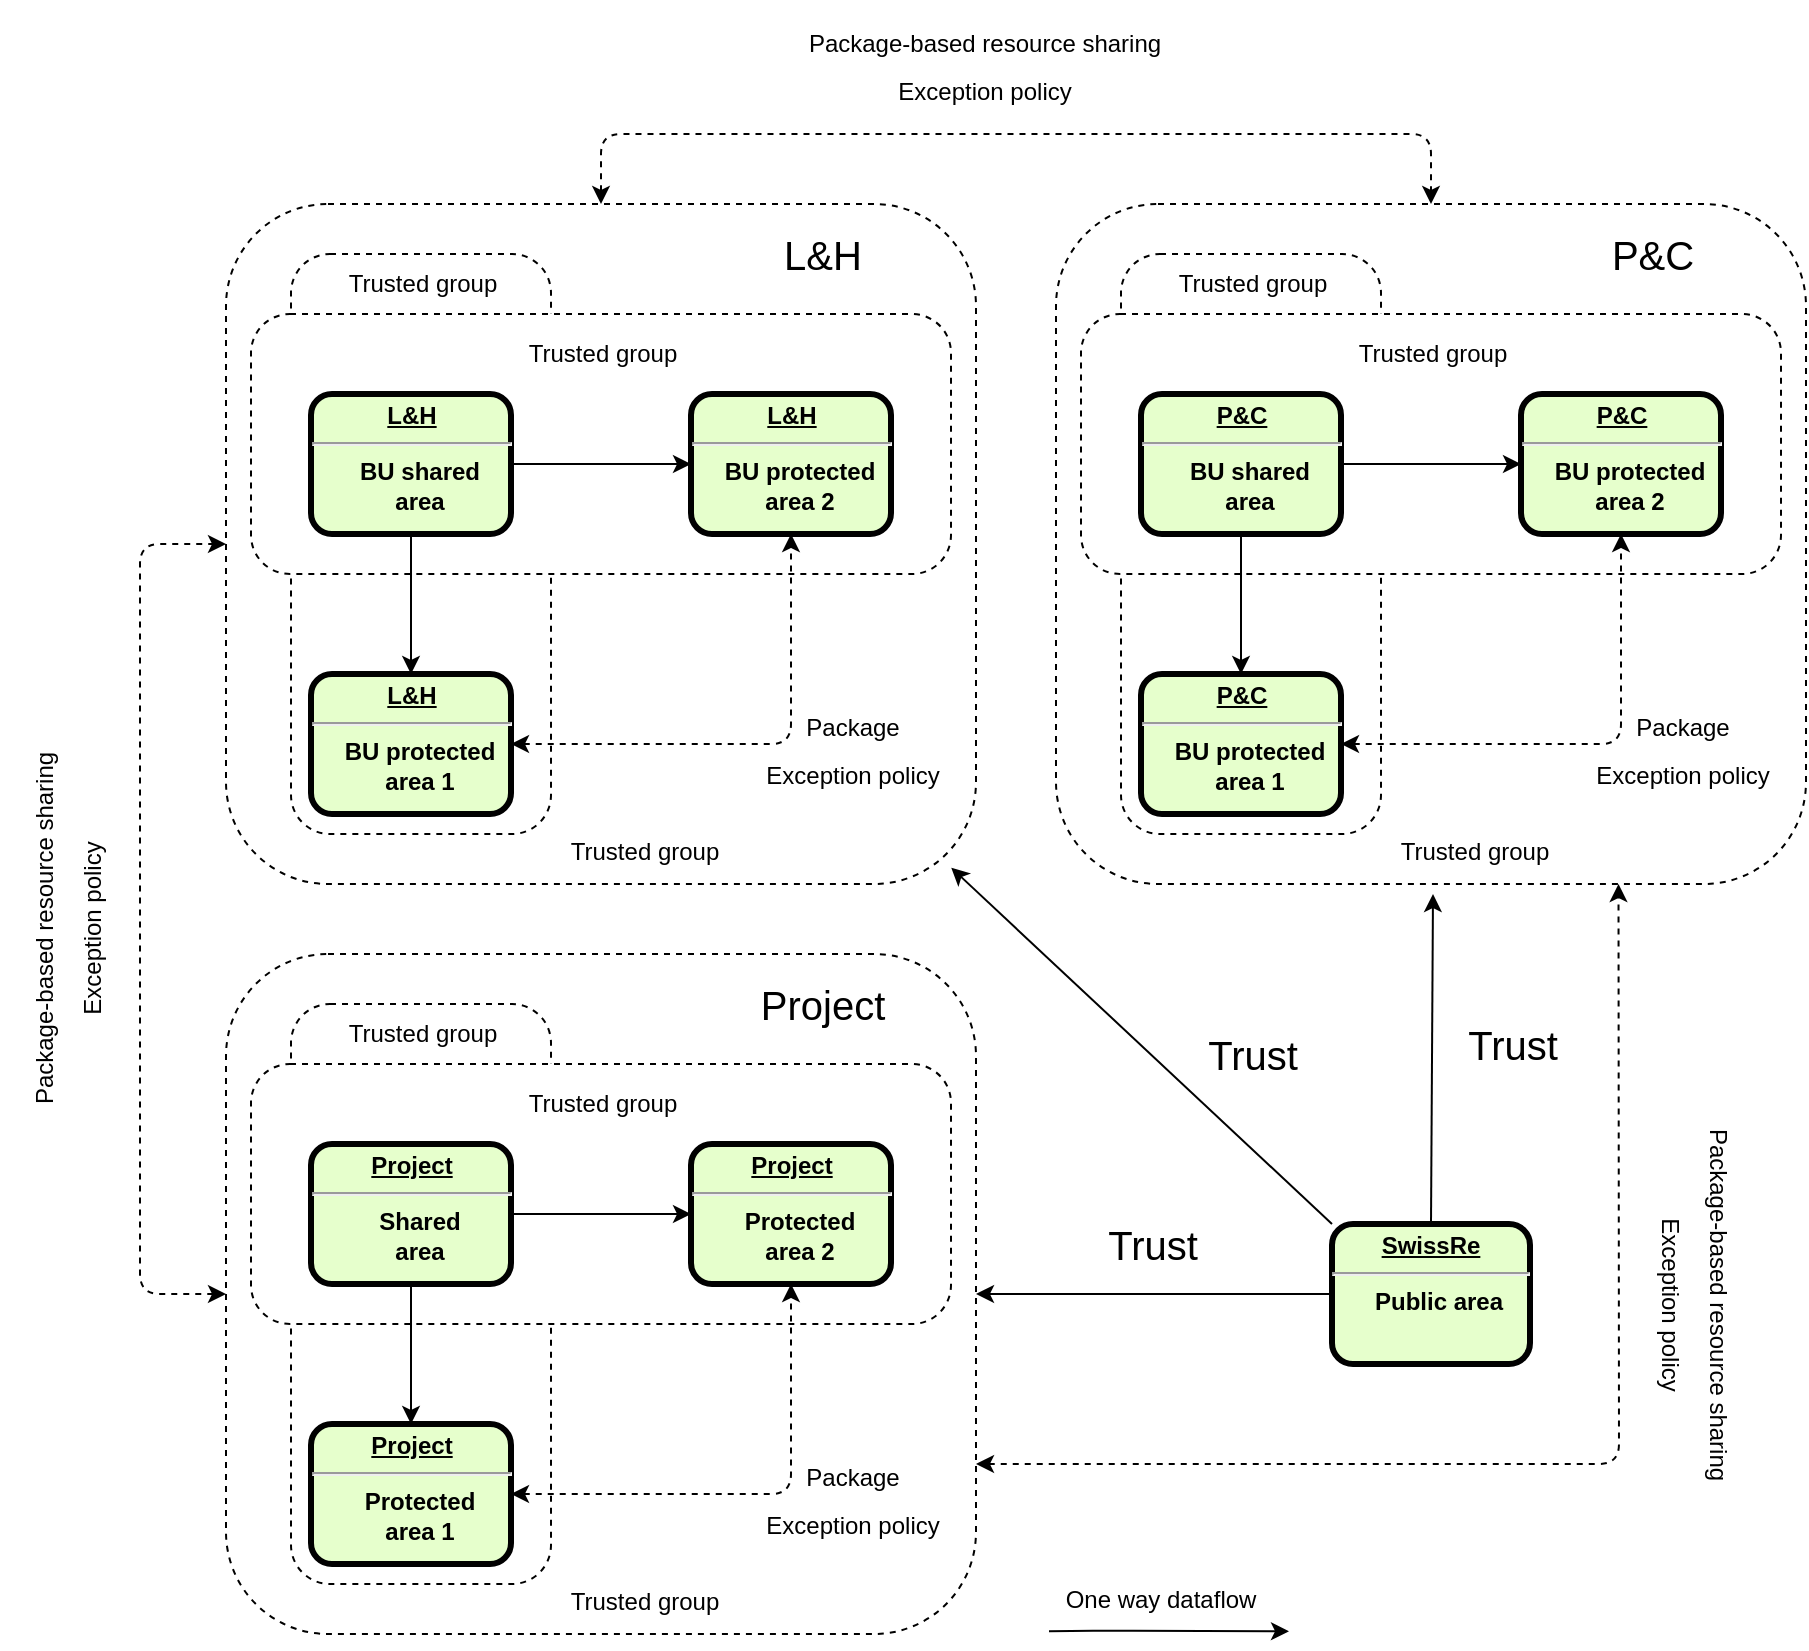 <mxfile version="14.4.2" type="github">
  <diagram name="Page-1" id="c7558073-3199-34d8-9f00-42111426c3f3">
    <mxGraphModel dx="1703" dy="687" grid="0" gridSize="10" guides="1" tooltips="1" connect="1" arrows="1" fold="1" page="1" pageScale="1" pageWidth="826" pageHeight="1169" background="#ffffff" math="0" shadow="0">
      <root>
        <mxCell id="0" />
        <mxCell id="1" parent="0" />
        <mxCell id="P1ETKW7xS4ezUGH-ev0N-116" value="" style="rounded=1;whiteSpace=wrap;html=1;dashed=1;" vertex="1" parent="1">
          <mxGeometry x="197" y="506" width="375" height="340" as="geometry" />
        </mxCell>
        <mxCell id="P1ETKW7xS4ezUGH-ev0N-103" value="" style="rounded=1;whiteSpace=wrap;html=1;dashed=1;" vertex="1" parent="1">
          <mxGeometry x="229.5" y="531" width="130" height="290" as="geometry" />
        </mxCell>
        <mxCell id="P1ETKW7xS4ezUGH-ev0N-111" value="" style="rounded=1;whiteSpace=wrap;html=1;dashed=1;" vertex="1" parent="1">
          <mxGeometry x="209.5" y="561" width="350" height="130" as="geometry" />
        </mxCell>
        <mxCell id="P1ETKW7xS4ezUGH-ev0N-105" value="" style="edgeStyle=orthogonalEdgeStyle;rounded=0;orthogonalLoop=1;jettySize=auto;html=1;" edge="1" parent="1" source="10" target="P1ETKW7xS4ezUGH-ev0N-100">
          <mxGeometry relative="1" as="geometry" />
        </mxCell>
        <mxCell id="P1ETKW7xS4ezUGH-ev0N-113" value="" style="edgeStyle=orthogonalEdgeStyle;rounded=0;orthogonalLoop=1;jettySize=auto;html=1;exitX=1;exitY=0.5;exitDx=0;exitDy=0;entryX=0;entryY=0.5;entryDx=0;entryDy=0;" edge="1" parent="1" source="10" target="P1ETKW7xS4ezUGH-ev0N-102">
          <mxGeometry relative="1" as="geometry" />
        </mxCell>
        <mxCell id="10" value="&lt;p style=&quot;margin: 4px 0px 0px ; text-decoration: underline&quot;&gt;&lt;strong&gt;L&amp;amp;H&lt;/strong&gt;&lt;/p&gt;&lt;hr&gt;&lt;p style=&quot;margin: 0px ; margin-left: 8px&quot;&gt;BU shared&lt;/p&gt;&lt;p style=&quot;margin: 0px ; margin-left: 8px&quot;&gt;area&lt;/p&gt;" style="verticalAlign=middle;align=center;overflow=fill;fontSize=12;fontFamily=Helvetica;html=1;rounded=1;fontStyle=1;strokeWidth=3;fillColor=#E6FFCC" parent="1" vertex="1">
          <mxGeometry x="239.5" y="601" width="100" height="70" as="geometry" />
        </mxCell>
        <mxCell id="P1ETKW7xS4ezUGH-ev0N-100" value="&lt;p style=&quot;margin: 0px ; margin-top: 4px ; text-align: center ; text-decoration: underline&quot;&gt;L&amp;amp;H&lt;/p&gt;&lt;hr&gt;&lt;p style=&quot;margin: 0px ; margin-left: 8px&quot;&gt;BU protected&lt;/p&gt;&lt;p style=&quot;margin: 0px ; margin-left: 8px&quot;&gt;area 1&lt;/p&gt;" style="verticalAlign=middle;align=center;overflow=fill;fontSize=12;fontFamily=Helvetica;html=1;rounded=1;fontStyle=1;strokeWidth=3;fillColor=#E6FFCC" vertex="1" parent="1">
          <mxGeometry x="239.5" y="741" width="100" height="70" as="geometry" />
        </mxCell>
        <mxCell id="P1ETKW7xS4ezUGH-ev0N-102" value="&lt;p style=&quot;margin: 0px ; margin-top: 4px ; text-align: center ; text-decoration: underline&quot;&gt;L&amp;amp;H&lt;/p&gt;&lt;hr&gt;&lt;p style=&quot;margin: 0px ; margin-left: 8px&quot;&gt;BU protected&lt;/p&gt;&lt;p style=&quot;margin: 0px ; margin-left: 8px&quot;&gt;area 2&lt;/p&gt;" style="verticalAlign=middle;align=center;overflow=fill;fontSize=12;fontFamily=Helvetica;html=1;rounded=1;fontStyle=1;strokeWidth=3;fillColor=#E6FFCC" vertex="1" parent="1">
          <mxGeometry x="429.5" y="601" width="100" height="70" as="geometry" />
        </mxCell>
        <mxCell id="P1ETKW7xS4ezUGH-ev0N-104" value="Trusted group" style="text;html=1;align=center;verticalAlign=middle;resizable=0;points=[];autosize=1;" vertex="1" parent="1">
          <mxGeometry x="249.5" y="536" width="90" height="20" as="geometry" />
        </mxCell>
        <mxCell id="P1ETKW7xS4ezUGH-ev0N-112" value="Trusted group" style="text;html=1;align=center;verticalAlign=middle;resizable=0;points=[];autosize=1;" vertex="1" parent="1">
          <mxGeometry x="339.5" y="571" width="90" height="20" as="geometry" />
        </mxCell>
        <mxCell id="P1ETKW7xS4ezUGH-ev0N-117" value="L&amp;amp;H" style="text;html=1;align=center;verticalAlign=middle;resizable=0;points=[];autosize=1;strokeWidth=1;fontSize=20;" vertex="1" parent="1">
          <mxGeometry x="469.5" y="516" width="50" height="30" as="geometry" />
        </mxCell>
        <mxCell id="P1ETKW7xS4ezUGH-ev0N-119" value="&lt;font style=&quot;font-size: 12px&quot;&gt;Trusted group&lt;/font&gt;" style="text;html=1;align=center;verticalAlign=middle;resizable=0;points=[];autosize=1;fontSize=20;" vertex="1" parent="1">
          <mxGeometry x="360.5" y="811" width="90" height="30" as="geometry" />
        </mxCell>
        <mxCell id="P1ETKW7xS4ezUGH-ev0N-125" value="" style="endArrow=classic;html=1;fontSize=20;" edge="1" parent="1">
          <mxGeometry width="50" height="50" relative="1" as="geometry">
            <mxPoint x="608.5" y="1219.66" as="sourcePoint" />
            <mxPoint x="728.5" y="1219.66" as="targetPoint" />
            <Array as="points">
              <mxPoint x="640.5" y="1219.33" />
            </Array>
          </mxGeometry>
        </mxCell>
        <mxCell id="P1ETKW7xS4ezUGH-ev0N-126" value="&lt;font style=&quot;font-size: 12px&quot;&gt;One way dataflow&lt;/font&gt;" style="text;html=1;align=center;verticalAlign=middle;resizable=0;points=[];autosize=1;fontSize=20;" vertex="1" parent="1">
          <mxGeometry x="611.5" y="1184.66" width="105" height="31" as="geometry" />
        </mxCell>
        <mxCell id="P1ETKW7xS4ezUGH-ev0N-127" value="" style="rounded=1;whiteSpace=wrap;html=1;dashed=1;" vertex="1" parent="1">
          <mxGeometry x="612" y="506" width="375" height="340" as="geometry" />
        </mxCell>
        <mxCell id="P1ETKW7xS4ezUGH-ev0N-128" value="" style="rounded=1;whiteSpace=wrap;html=1;dashed=1;" vertex="1" parent="1">
          <mxGeometry x="644.5" y="531" width="130" height="290" as="geometry" />
        </mxCell>
        <mxCell id="P1ETKW7xS4ezUGH-ev0N-129" value="" style="rounded=1;whiteSpace=wrap;html=1;dashed=1;" vertex="1" parent="1">
          <mxGeometry x="624.5" y="561" width="350" height="130" as="geometry" />
        </mxCell>
        <mxCell id="P1ETKW7xS4ezUGH-ev0N-130" value="" style="edgeStyle=orthogonalEdgeStyle;rounded=0;orthogonalLoop=1;jettySize=auto;html=1;" edge="1" parent="1" source="P1ETKW7xS4ezUGH-ev0N-132" target="P1ETKW7xS4ezUGH-ev0N-133">
          <mxGeometry relative="1" as="geometry" />
        </mxCell>
        <mxCell id="P1ETKW7xS4ezUGH-ev0N-131" value="" style="edgeStyle=orthogonalEdgeStyle;rounded=0;orthogonalLoop=1;jettySize=auto;html=1;exitX=1;exitY=0.5;exitDx=0;exitDy=0;entryX=0;entryY=0.5;entryDx=0;entryDy=0;" edge="1" parent="1" source="P1ETKW7xS4ezUGH-ev0N-132" target="P1ETKW7xS4ezUGH-ev0N-137">
          <mxGeometry relative="1" as="geometry" />
        </mxCell>
        <mxCell id="P1ETKW7xS4ezUGH-ev0N-132" value="&lt;p style=&quot;margin: 4px 0px 0px ; text-decoration: underline&quot;&gt;P&amp;amp;C&lt;/p&gt;&lt;hr&gt;&lt;p style=&quot;margin: 0px ; margin-left: 8px&quot;&gt;BU shared&lt;/p&gt;&lt;p style=&quot;margin: 0px ; margin-left: 8px&quot;&gt;area&lt;/p&gt;" style="verticalAlign=middle;align=center;overflow=fill;fontSize=12;fontFamily=Helvetica;html=1;rounded=1;fontStyle=1;strokeWidth=3;fillColor=#E6FFCC" vertex="1" parent="1">
          <mxGeometry x="654.5" y="601" width="100" height="70" as="geometry" />
        </mxCell>
        <mxCell id="P1ETKW7xS4ezUGH-ev0N-133" value="&lt;p style=&quot;margin: 0px ; margin-top: 4px ; text-align: center ; text-decoration: underline&quot;&gt;P&amp;amp;C&lt;/p&gt;&lt;hr&gt;&lt;p style=&quot;margin: 0px ; margin-left: 8px&quot;&gt;BU protected&lt;/p&gt;&lt;p style=&quot;margin: 0px ; margin-left: 8px&quot;&gt;area 1&lt;/p&gt;" style="verticalAlign=middle;align=center;overflow=fill;fontSize=12;fontFamily=Helvetica;html=1;rounded=1;fontStyle=1;strokeWidth=3;fillColor=#E6FFCC" vertex="1" parent="1">
          <mxGeometry x="654.5" y="741" width="100" height="70" as="geometry" />
        </mxCell>
        <mxCell id="P1ETKW7xS4ezUGH-ev0N-137" value="&lt;p style=&quot;margin: 0px ; margin-top: 4px ; text-align: center ; text-decoration: underline&quot;&gt;P&amp;amp;C&lt;/p&gt;&lt;hr&gt;&lt;p style=&quot;margin: 0px ; margin-left: 8px&quot;&gt;BU protected&lt;/p&gt;&lt;p style=&quot;margin: 0px ; margin-left: 8px&quot;&gt;area 2&lt;/p&gt;" style="verticalAlign=middle;align=center;overflow=fill;fontSize=12;fontFamily=Helvetica;html=1;rounded=1;fontStyle=1;strokeWidth=3;fillColor=#E6FFCC" vertex="1" parent="1">
          <mxGeometry x="844.5" y="601" width="100" height="70" as="geometry" />
        </mxCell>
        <mxCell id="P1ETKW7xS4ezUGH-ev0N-138" value="Trusted group" style="text;html=1;align=center;verticalAlign=middle;resizable=0;points=[];autosize=1;" vertex="1" parent="1">
          <mxGeometry x="664.5" y="536" width="90" height="20" as="geometry" />
        </mxCell>
        <mxCell id="P1ETKW7xS4ezUGH-ev0N-139" value="Trusted group" style="text;html=1;align=center;verticalAlign=middle;resizable=0;points=[];autosize=1;" vertex="1" parent="1">
          <mxGeometry x="754.5" y="571" width="90" height="20" as="geometry" />
        </mxCell>
        <mxCell id="P1ETKW7xS4ezUGH-ev0N-140" value="P&amp;amp;C" style="text;html=1;align=center;verticalAlign=middle;resizable=0;points=[];autosize=1;strokeWidth=1;fontSize=20;" vertex="1" parent="1">
          <mxGeometry x="879.5" y="516" width="60" height="30" as="geometry" />
        </mxCell>
        <mxCell id="P1ETKW7xS4ezUGH-ev0N-141" value="&lt;font style=&quot;font-size: 12px&quot;&gt;Trusted group&lt;/font&gt;" style="text;html=1;align=center;verticalAlign=middle;resizable=0;points=[];autosize=1;fontSize=20;" vertex="1" parent="1">
          <mxGeometry x="775.5" y="811" width="90" height="30" as="geometry" />
        </mxCell>
        <mxCell id="P1ETKW7xS4ezUGH-ev0N-142" value="" style="endArrow=classic;html=1;fontSize=20;exitX=0;exitY=0;exitDx=0;exitDy=0;entryX=0.967;entryY=0.976;entryDx=0;entryDy=0;entryPerimeter=0;" edge="1" parent="1" source="P1ETKW7xS4ezUGH-ev0N-159" target="P1ETKW7xS4ezUGH-ev0N-116">
          <mxGeometry width="50" height="50" relative="1" as="geometry">
            <mxPoint x="739.5" y="1001.0" as="sourcePoint" />
            <mxPoint x="649.5" y="931" as="targetPoint" />
          </mxGeometry>
        </mxCell>
        <mxCell id="P1ETKW7xS4ezUGH-ev0N-143" value="" style="rounded=1;whiteSpace=wrap;html=1;dashed=1;" vertex="1" parent="1">
          <mxGeometry x="197" y="881" width="375" height="340" as="geometry" />
        </mxCell>
        <mxCell id="P1ETKW7xS4ezUGH-ev0N-144" value="" style="rounded=1;whiteSpace=wrap;html=1;dashed=1;" vertex="1" parent="1">
          <mxGeometry x="229.5" y="906" width="130" height="290" as="geometry" />
        </mxCell>
        <mxCell id="P1ETKW7xS4ezUGH-ev0N-145" value="" style="rounded=1;whiteSpace=wrap;html=1;dashed=1;" vertex="1" parent="1">
          <mxGeometry x="209.5" y="936" width="350" height="130" as="geometry" />
        </mxCell>
        <mxCell id="P1ETKW7xS4ezUGH-ev0N-146" value="" style="edgeStyle=orthogonalEdgeStyle;rounded=0;orthogonalLoop=1;jettySize=auto;html=1;" edge="1" parent="1" source="P1ETKW7xS4ezUGH-ev0N-148" target="P1ETKW7xS4ezUGH-ev0N-149">
          <mxGeometry relative="1" as="geometry" />
        </mxCell>
        <mxCell id="P1ETKW7xS4ezUGH-ev0N-147" value="" style="edgeStyle=orthogonalEdgeStyle;rounded=0;orthogonalLoop=1;jettySize=auto;html=1;exitX=1;exitY=0.5;exitDx=0;exitDy=0;entryX=0;entryY=0.5;entryDx=0;entryDy=0;" edge="1" parent="1" source="P1ETKW7xS4ezUGH-ev0N-148" target="P1ETKW7xS4ezUGH-ev0N-153">
          <mxGeometry relative="1" as="geometry" />
        </mxCell>
        <mxCell id="P1ETKW7xS4ezUGH-ev0N-148" value="&lt;p style=&quot;margin: 4px 0px 0px ; text-decoration: underline&quot;&gt;Project&lt;/p&gt;&lt;hr&gt;&lt;p style=&quot;margin: 0px ; margin-left: 8px&quot;&gt;Shared&lt;/p&gt;&lt;p style=&quot;margin: 0px ; margin-left: 8px&quot;&gt;area&lt;/p&gt;" style="verticalAlign=middle;align=center;overflow=fill;fontSize=12;fontFamily=Helvetica;html=1;rounded=1;fontStyle=1;strokeWidth=3;fillColor=#E6FFCC" vertex="1" parent="1">
          <mxGeometry x="239.5" y="976" width="100" height="70" as="geometry" />
        </mxCell>
        <mxCell id="P1ETKW7xS4ezUGH-ev0N-149" value="&lt;p style=&quot;margin: 0px ; margin-top: 4px ; text-align: center ; text-decoration: underline&quot;&gt;Project&lt;/p&gt;&lt;hr&gt;&lt;p style=&quot;margin: 0px ; margin-left: 8px&quot;&gt;Protected&lt;/p&gt;&lt;p style=&quot;margin: 0px ; margin-left: 8px&quot;&gt;area 1&lt;/p&gt;" style="verticalAlign=middle;align=center;overflow=fill;fontSize=12;fontFamily=Helvetica;html=1;rounded=1;fontStyle=1;strokeWidth=3;fillColor=#E6FFCC" vertex="1" parent="1">
          <mxGeometry x="239.5" y="1116" width="100" height="70" as="geometry" />
        </mxCell>
        <mxCell id="P1ETKW7xS4ezUGH-ev0N-153" value="&lt;p style=&quot;margin: 0px ; margin-top: 4px ; text-align: center ; text-decoration: underline&quot;&gt;Project&lt;/p&gt;&lt;hr&gt;&lt;p style=&quot;margin: 0px ; margin-left: 8px&quot;&gt;Protected&lt;/p&gt;&lt;p style=&quot;margin: 0px ; margin-left: 8px&quot;&gt;area 2&lt;/p&gt;" style="verticalAlign=middle;align=center;overflow=fill;fontSize=12;fontFamily=Helvetica;html=1;rounded=1;fontStyle=1;strokeWidth=3;fillColor=#E6FFCC" vertex="1" parent="1">
          <mxGeometry x="429.5" y="976" width="100" height="70" as="geometry" />
        </mxCell>
        <mxCell id="P1ETKW7xS4ezUGH-ev0N-154" value="Trusted group" style="text;html=1;align=center;verticalAlign=middle;resizable=0;points=[];autosize=1;" vertex="1" parent="1">
          <mxGeometry x="249.5" y="911" width="90" height="20" as="geometry" />
        </mxCell>
        <mxCell id="P1ETKW7xS4ezUGH-ev0N-155" value="Trusted group" style="text;html=1;align=center;verticalAlign=middle;resizable=0;points=[];autosize=1;" vertex="1" parent="1">
          <mxGeometry x="339.5" y="946" width="90" height="20" as="geometry" />
        </mxCell>
        <mxCell id="P1ETKW7xS4ezUGH-ev0N-156" value="Project" style="text;html=1;align=center;verticalAlign=middle;resizable=0;points=[];autosize=1;strokeWidth=1;fontSize=20;" vertex="1" parent="1">
          <mxGeometry x="454.5" y="891" width="80" height="30" as="geometry" />
        </mxCell>
        <mxCell id="P1ETKW7xS4ezUGH-ev0N-157" value="&lt;font style=&quot;font-size: 12px&quot;&gt;Trusted group&lt;/font&gt;" style="text;html=1;align=center;verticalAlign=middle;resizable=0;points=[];autosize=1;fontSize=20;" vertex="1" parent="1">
          <mxGeometry x="360.5" y="1186" width="90" height="30" as="geometry" />
        </mxCell>
        <mxCell id="P1ETKW7xS4ezUGH-ev0N-159" value="&lt;p style=&quot;margin: 0px ; margin-top: 4px ; text-align: center ; text-decoration: underline&quot;&gt;SwissRe&lt;/p&gt;&lt;hr&gt;&lt;p style=&quot;margin: 0px ; margin-left: 8px&quot;&gt;Public area&lt;/p&gt;" style="verticalAlign=middle;align=center;overflow=fill;fontSize=12;fontFamily=Helvetica;html=1;rounded=1;fontStyle=1;strokeWidth=3;fillColor=#E6FFCC" vertex="1" parent="1">
          <mxGeometry x="750" y="1016" width="99" height="70" as="geometry" />
        </mxCell>
        <mxCell id="P1ETKW7xS4ezUGH-ev0N-160" value="" style="endArrow=classic;html=1;fontSize=20;exitX=0.5;exitY=0;exitDx=0;exitDy=0;" edge="1" parent="1" source="P1ETKW7xS4ezUGH-ev0N-159">
          <mxGeometry width="50" height="50" relative="1" as="geometry">
            <mxPoint x="854.87" y="999.16" as="sourcePoint" />
            <mxPoint x="800.5" y="851" as="targetPoint" />
          </mxGeometry>
        </mxCell>
        <mxCell id="P1ETKW7xS4ezUGH-ev0N-161" value="" style="endArrow=classic;html=1;fontSize=20;exitX=0;exitY=0.5;exitDx=0;exitDy=0;entryX=1;entryY=0.5;entryDx=0;entryDy=0;" edge="1" parent="1" source="P1ETKW7xS4ezUGH-ev0N-159" target="P1ETKW7xS4ezUGH-ev0N-143">
          <mxGeometry width="50" height="50" relative="1" as="geometry">
            <mxPoint x="809.5" y="1026" as="sourcePoint" />
            <mxPoint x="810.5" y="861" as="targetPoint" />
          </mxGeometry>
        </mxCell>
        <mxCell id="P1ETKW7xS4ezUGH-ev0N-162" value="Trust" style="text;html=1;align=center;verticalAlign=middle;resizable=0;points=[];autosize=1;fontSize=20;" vertex="1" parent="1">
          <mxGeometry x="809.5" y="911" width="60" height="30" as="geometry" />
        </mxCell>
        <mxCell id="P1ETKW7xS4ezUGH-ev0N-163" value="Trust" style="text;html=1;align=center;verticalAlign=middle;resizable=0;points=[];autosize=1;fontSize=20;" vertex="1" parent="1">
          <mxGeometry x="679.5" y="916" width="60" height="30" as="geometry" />
        </mxCell>
        <mxCell id="P1ETKW7xS4ezUGH-ev0N-164" value="Trust" style="text;html=1;align=center;verticalAlign=middle;resizable=0;points=[];autosize=1;fontSize=20;" vertex="1" parent="1">
          <mxGeometry x="629.5" y="1011" width="60" height="30" as="geometry" />
        </mxCell>
        <mxCell id="P1ETKW7xS4ezUGH-ev0N-166" value="&lt;font style=&quot;font-size: 12px&quot;&gt;Package-based resource sharing&lt;br&gt;Exception policy&lt;/font&gt;" style="text;html=1;align=center;verticalAlign=middle;resizable=0;points=[];autosize=1;fontSize=20;" vertex="1" parent="1">
          <mxGeometry x="481" y="404" width="190" height="60" as="geometry" />
        </mxCell>
        <mxCell id="P1ETKW7xS4ezUGH-ev0N-168" value="&lt;font style=&quot;font-size: 12px&quot;&gt;Package&lt;br&gt;Exception policy&lt;/font&gt;" style="text;html=1;align=center;verticalAlign=middle;resizable=0;points=[];autosize=1;fontSize=20;" vertex="1" parent="1">
          <mxGeometry x="459.5" y="746" width="100" height="60" as="geometry" />
        </mxCell>
        <mxCell id="P1ETKW7xS4ezUGH-ev0N-170" value="" style="endArrow=classic;startArrow=classic;html=1;dashed=1;fontSize=20;exitX=0.5;exitY=0;exitDx=0;exitDy=0;entryX=0.5;entryY=0;entryDx=0;entryDy=0;" edge="1" parent="1" source="P1ETKW7xS4ezUGH-ev0N-116" target="P1ETKW7xS4ezUGH-ev0N-127">
          <mxGeometry width="50" height="50" relative="1" as="geometry">
            <mxPoint x="289.5" y="471" as="sourcePoint" />
            <mxPoint x="339.5" y="421" as="targetPoint" />
            <Array as="points">
              <mxPoint x="384.5" y="471" />
              <mxPoint x="589.5" y="471" />
              <mxPoint x="799.5" y="471" />
            </Array>
          </mxGeometry>
        </mxCell>
        <mxCell id="P1ETKW7xS4ezUGH-ev0N-173" value="" style="endArrow=classic;startArrow=classic;html=1;dashed=1;fontSize=20;exitX=1;exitY=0.5;exitDx=0;exitDy=0;entryX=0.5;entryY=1;entryDx=0;entryDy=0;" edge="1" parent="1" source="P1ETKW7xS4ezUGH-ev0N-100" target="P1ETKW7xS4ezUGH-ev0N-102">
          <mxGeometry width="50" height="50" relative="1" as="geometry">
            <mxPoint x="394.5" y="516" as="sourcePoint" />
            <mxPoint x="809.5" y="516" as="targetPoint" />
            <Array as="points">
              <mxPoint x="479.5" y="776" />
            </Array>
          </mxGeometry>
        </mxCell>
        <mxCell id="P1ETKW7xS4ezUGH-ev0N-175" value="&lt;font style=&quot;font-size: 12px&quot;&gt;Package&lt;br&gt;Exception policy&lt;/font&gt;" style="text;html=1;align=center;verticalAlign=middle;resizable=0;points=[];autosize=1;fontSize=20;" vertex="1" parent="1">
          <mxGeometry x="874.5" y="746" width="100" height="60" as="geometry" />
        </mxCell>
        <mxCell id="P1ETKW7xS4ezUGH-ev0N-176" value="" style="endArrow=classic;startArrow=classic;html=1;dashed=1;fontSize=20;exitX=1;exitY=0.5;exitDx=0;exitDy=0;entryX=0.5;entryY=1;entryDx=0;entryDy=0;" edge="1" parent="1">
          <mxGeometry width="50" height="50" relative="1" as="geometry">
            <mxPoint x="754.5" y="776" as="sourcePoint" />
            <mxPoint x="894.5" y="671" as="targetPoint" />
            <Array as="points">
              <mxPoint x="894.5" y="776" />
            </Array>
          </mxGeometry>
        </mxCell>
        <mxCell id="P1ETKW7xS4ezUGH-ev0N-177" value="&lt;font style=&quot;font-size: 12px&quot;&gt;Package&lt;br&gt;Exception policy&lt;/font&gt;" style="text;html=1;align=center;verticalAlign=middle;resizable=0;points=[];autosize=1;fontSize=20;" vertex="1" parent="1">
          <mxGeometry x="459.5" y="1121" width="100" height="60" as="geometry" />
        </mxCell>
        <mxCell id="P1ETKW7xS4ezUGH-ev0N-178" value="" style="endArrow=classic;startArrow=classic;html=1;dashed=1;fontSize=20;exitX=1;exitY=0.5;exitDx=0;exitDy=0;entryX=0.5;entryY=1;entryDx=0;entryDy=0;" edge="1" parent="1">
          <mxGeometry width="50" height="50" relative="1" as="geometry">
            <mxPoint x="339.5" y="1151" as="sourcePoint" />
            <mxPoint x="479.5" y="1046" as="targetPoint" />
            <Array as="points">
              <mxPoint x="479.5" y="1151" />
            </Array>
          </mxGeometry>
        </mxCell>
        <mxCell id="P1ETKW7xS4ezUGH-ev0N-179" value="" style="endArrow=classic;startArrow=classic;html=1;dashed=1;fontSize=20;entryX=0.75;entryY=1;entryDx=0;entryDy=0;exitX=1;exitY=0.75;exitDx=0;exitDy=0;" edge="1" parent="1" source="P1ETKW7xS4ezUGH-ev0N-143" target="P1ETKW7xS4ezUGH-ev0N-127">
          <mxGeometry width="50" height="50" relative="1" as="geometry">
            <mxPoint x="655.5" y="1100" as="sourcePoint" />
            <mxPoint x="809.5" y="516" as="targetPoint" />
            <Array as="points">
              <mxPoint x="893.5" y="1136" />
            </Array>
          </mxGeometry>
        </mxCell>
        <mxCell id="P1ETKW7xS4ezUGH-ev0N-181" value="&lt;font style=&quot;font-size: 12px&quot;&gt;Package-based resource sharing&lt;br&gt;Exception policy&lt;/font&gt;" style="text;html=1;align=center;verticalAlign=middle;resizable=0;points=[];autosize=1;fontSize=20;rotation=90;" vertex="1" parent="1">
          <mxGeometry x="840" y="1026" width="190" height="60" as="geometry" />
        </mxCell>
        <mxCell id="P1ETKW7xS4ezUGH-ev0N-185" value="" style="endArrow=classic;startArrow=classic;html=1;dashed=1;fontSize=20;exitX=0;exitY=0.5;exitDx=0;exitDy=0;entryX=0;entryY=0.5;entryDx=0;entryDy=0;" edge="1" parent="1" source="P1ETKW7xS4ezUGH-ev0N-143" target="P1ETKW7xS4ezUGH-ev0N-116">
          <mxGeometry width="50" height="50" relative="1" as="geometry">
            <mxPoint x="-205.5" y="488.5" as="sourcePoint" />
            <mxPoint x="209.5" y="488.5" as="targetPoint" />
            <Array as="points">
              <mxPoint x="154" y="1051" />
              <mxPoint x="154" y="676" />
            </Array>
          </mxGeometry>
        </mxCell>
        <mxCell id="P1ETKW7xS4ezUGH-ev0N-186" value="&lt;font style=&quot;font-size: 12px&quot;&gt;Package-based resource sharing&lt;br&gt;Exception policy&lt;/font&gt;" style="text;html=1;align=center;verticalAlign=middle;resizable=0;points=[];autosize=1;fontSize=20;rotation=-90;" vertex="1" parent="1">
          <mxGeometry x="19.5" y="839" width="190" height="60" as="geometry" />
        </mxCell>
      </root>
    </mxGraphModel>
  </diagram>
</mxfile>
